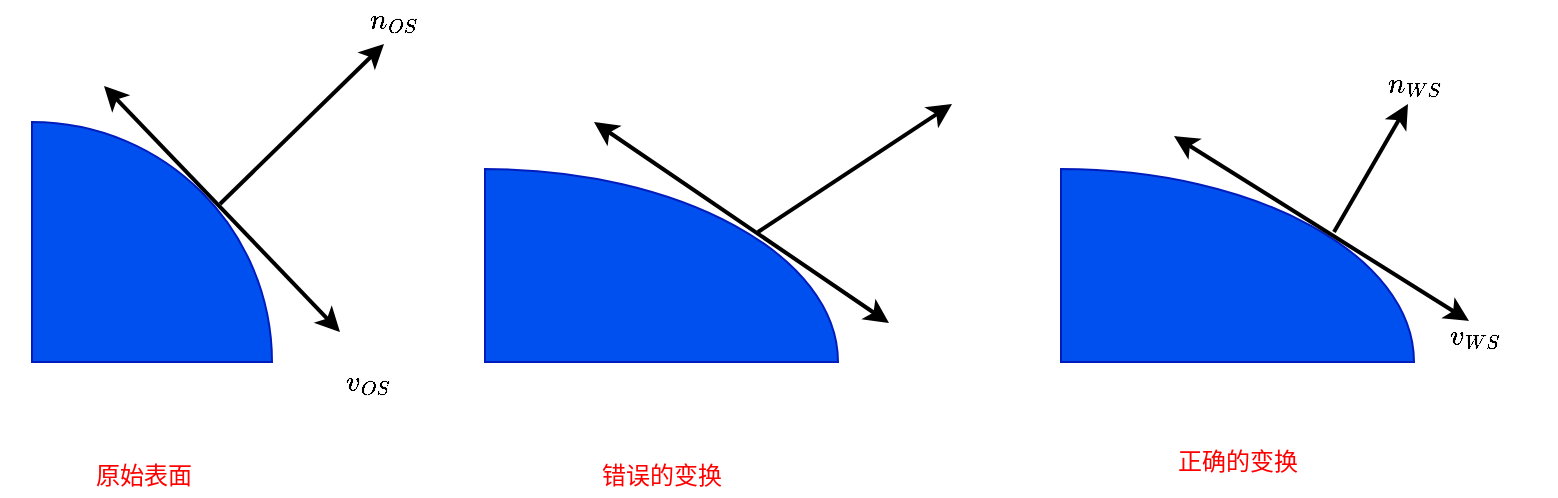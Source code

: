 <mxfile>
    <diagram id="HDkIOZl7Nu8vtve-aJB1" name="第 1 页">
        <mxGraphModel dx="787" dy="710" grid="1" gridSize="16" guides="1" tooltips="1" connect="1" arrows="1" fold="1" page="1" pageScale="1" pageWidth="827" pageHeight="1169" math="1" shadow="0">
            <root>
                <mxCell id="0"/>
                <mxCell id="1" parent="0"/>
                <mxCell id="4" value="" style="shape=stencil(rVPLTsMwEPyaHINCDAeOyMARCfEFW3eTWHXtaO024e/ZxI2aNA8hQMrBOxPP7MuJkL6CGpM8s3DERLwkef5xAgpIjElNyjCZ87mK5MNTDJtpCL5GFSJ2BtKwG+75QO6Ajd6Hi4K2FZIOHStek+yZ/+k+IZWzlkW0s37CjHgWA235btZGsezuMdp8XeIY1exwxK6IMXot8T0CSf72a6f7nzl9LjsJychawULuQB1Kcie7X8yvhq6ZM2Kgj+6M18SHEU07tFz6oGC0HSlk/yswJLStAKT4QDdF0I1Gm0KrfUouQNfHiZ0BKjFlnbQwUE4o3yDWc/gPHVPGedxYKcZnU+vRlVELWTjCjR0otDHxba2t10ygR+N774Fv);whiteSpace=wrap;html=1;rotation=-90;fillColor=#0050ef;strokeColor=#001DBC;fontColor=#ffffff;" vertex="1" parent="1">
                    <mxGeometry x="64" y="585" width="120" height="120" as="geometry"/>
                </mxCell>
                <mxCell id="6" value="" style="endArrow=classic;html=1;strokeWidth=2;" edge="1" parent="1">
                    <mxGeometry width="50" height="50" relative="1" as="geometry">
                        <mxPoint x="158" y="626" as="sourcePoint"/>
                        <mxPoint x="240" y="546" as="targetPoint"/>
                    </mxGeometry>
                </mxCell>
                <mxCell id="5" value="" style="endArrow=classic;startArrow=classic;html=1;strokeWidth=2;" edge="1" parent="1">
                    <mxGeometry width="50" height="50" relative="1" as="geometry">
                        <mxPoint x="100" y="567" as="sourcePoint"/>
                        <mxPoint x="218" y="690" as="targetPoint"/>
                    </mxGeometry>
                </mxCell>
                <mxCell id="7" value="$$v_{OS}$$" style="text;html=1;strokeColor=none;fillColor=none;align=center;verticalAlign=middle;whiteSpace=wrap;rounded=0;" vertex="1" parent="1">
                    <mxGeometry x="192" y="705" width="80" height="20" as="geometry"/>
                </mxCell>
                <mxCell id="8" value="$$n_{OS}$$" style="text;html=1;strokeColor=none;fillColor=none;align=center;verticalAlign=middle;whiteSpace=wrap;rounded=0;" vertex="1" parent="1">
                    <mxGeometry x="205" y="524" width="80" height="20" as="geometry"/>
                </mxCell>
                <mxCell id="9" value="原始表面" style="text;html=1;strokeColor=none;fillColor=none;align=center;verticalAlign=middle;whiteSpace=wrap;rounded=0;fontColor=#FF0000;" vertex="1" parent="1">
                    <mxGeometry x="48" y="752" width="144" height="20" as="geometry"/>
                </mxCell>
                <mxCell id="10" value="" style="shape=stencil(rVPLTsMwEPyaHINCDAeOyMARCfEFW3eTWHXtaO024e/ZxI2aNA8hQMrBOxPP7MuJkL6CGpM8s3DERLwkef5xAgpIjElNyjCZ87mK5MNTDJtpCL5GFSJ2BtKwG+75QO6Ajd6Hi4K2FZIOHStek+yZ/+k+IZWzlkW0s37CjHgWA235btZGsezuMdp8XeIY1exwxK6IMXot8T0CSf72a6f7nzl9LjsJychawULuQB1Kcie7X8yvhq6ZM2Kgj+6M18SHEU07tFz6oGC0HSlk/yswJLStAKT4QDdF0I1Gm0KrfUouQNfHiZ0BKjFlnbQwUE4o3yDWc/gPHVPGedxYKcZnU+vRlVELWTjCjR0otDHxba2t10ygR+N774Fv);whiteSpace=wrap;html=1;rotation=-90;fillColor=#0050ef;strokeColor=#001DBC;fontColor=#ffffff;" vertex="1" parent="1">
                    <mxGeometry x="330.5" y="568.5" width="96.5" height="176.5" as="geometry"/>
                </mxCell>
                <mxCell id="11" value="" style="endArrow=classic;html=1;strokeWidth=2;" edge="1" parent="1">
                    <mxGeometry width="50" height="50" relative="1" as="geometry">
                        <mxPoint x="427" y="640" as="sourcePoint"/>
                        <mxPoint x="524" y="576" as="targetPoint"/>
                    </mxGeometry>
                </mxCell>
                <mxCell id="12" value="" style="endArrow=classic;startArrow=classic;html=1;strokeWidth=2;" edge="1" parent="1">
                    <mxGeometry width="50" height="50" relative="1" as="geometry">
                        <mxPoint x="345" y="585" as="sourcePoint"/>
                        <mxPoint x="492.5" y="685.5" as="targetPoint"/>
                    </mxGeometry>
                </mxCell>
                <mxCell id="15" value="" style="shape=stencil(rVPLTsMwEPyaHINCDAeOyMARCfEFW3eTWHXtaO024e/ZxI2aNA8hQMrBOxPP7MuJkL6CGpM8s3DERLwkef5xAgpIjElNyjCZ87mK5MNTDJtpCL5GFSJ2BtKwG+75QO6Ajd6Hi4K2FZIOHStek+yZ/+k+IZWzlkW0s37CjHgWA235btZGsezuMdp8XeIY1exwxK6IMXot8T0CSf72a6f7nzl9LjsJychawULuQB1Kcie7X8yvhq6ZM2Kgj+6M18SHEU07tFz6oGC0HSlk/yswJLStAKT4QDdF0I1Gm0KrfUouQNfHiZ0BKjFlnbQwUE4o3yDWc/gPHVPGedxYKcZnU+vRlVELWTjCjR0otDHxba2t10ygR+N774Fv);whiteSpace=wrap;html=1;rotation=-90;fillColor=#0050ef;strokeColor=#001DBC;fontColor=#ffffff;" vertex="1" parent="1">
                    <mxGeometry x="618.5" y="568.5" width="96.5" height="176.5" as="geometry"/>
                </mxCell>
                <mxCell id="16" value="" style="endArrow=classic;html=1;strokeWidth=2;" edge="1" parent="1">
                    <mxGeometry width="50" height="50" relative="1" as="geometry">
                        <mxPoint x="715" y="640" as="sourcePoint"/>
                        <mxPoint x="752" y="576" as="targetPoint"/>
                    </mxGeometry>
                </mxCell>
                <mxCell id="17" value="" style="endArrow=classic;startArrow=classic;html=1;strokeWidth=2;" edge="1" parent="1">
                    <mxGeometry width="50" height="50" relative="1" as="geometry">
                        <mxPoint x="635" y="592" as="sourcePoint"/>
                        <mxPoint x="782.5" y="684.5" as="targetPoint"/>
                    </mxGeometry>
                </mxCell>
                <mxCell id="18" value="$$v_{WS}$$" style="text;html=1;strokeColor=none;fillColor=none;align=center;verticalAlign=middle;whiteSpace=wrap;rounded=0;" vertex="1" parent="1">
                    <mxGeometry x="746" y="682" width="80" height="20" as="geometry"/>
                </mxCell>
                <mxCell id="19" value="$$n_{WS}$$" style="text;html=1;strokeColor=none;fillColor=none;align=center;verticalAlign=middle;whiteSpace=wrap;rounded=0;" vertex="1" parent="1">
                    <mxGeometry x="715" y="556" width="80" height="20" as="geometry"/>
                </mxCell>
                <mxCell id="20" value="错误的变换" style="text;html=1;strokeColor=none;fillColor=none;align=center;verticalAlign=middle;whiteSpace=wrap;rounded=0;fontColor=#FF0000;" vertex="1" parent="1">
                    <mxGeometry x="306.75" y="752" width="144" height="20" as="geometry"/>
                </mxCell>
                <mxCell id="21" value="正确的变换" style="text;html=1;strokeColor=none;fillColor=none;align=center;verticalAlign=middle;whiteSpace=wrap;rounded=0;fontColor=#FF0000;" vertex="1" parent="1">
                    <mxGeometry x="594.75" y="745" width="144" height="20" as="geometry"/>
                </mxCell>
            </root>
        </mxGraphModel>
    </diagram>
</mxfile>
